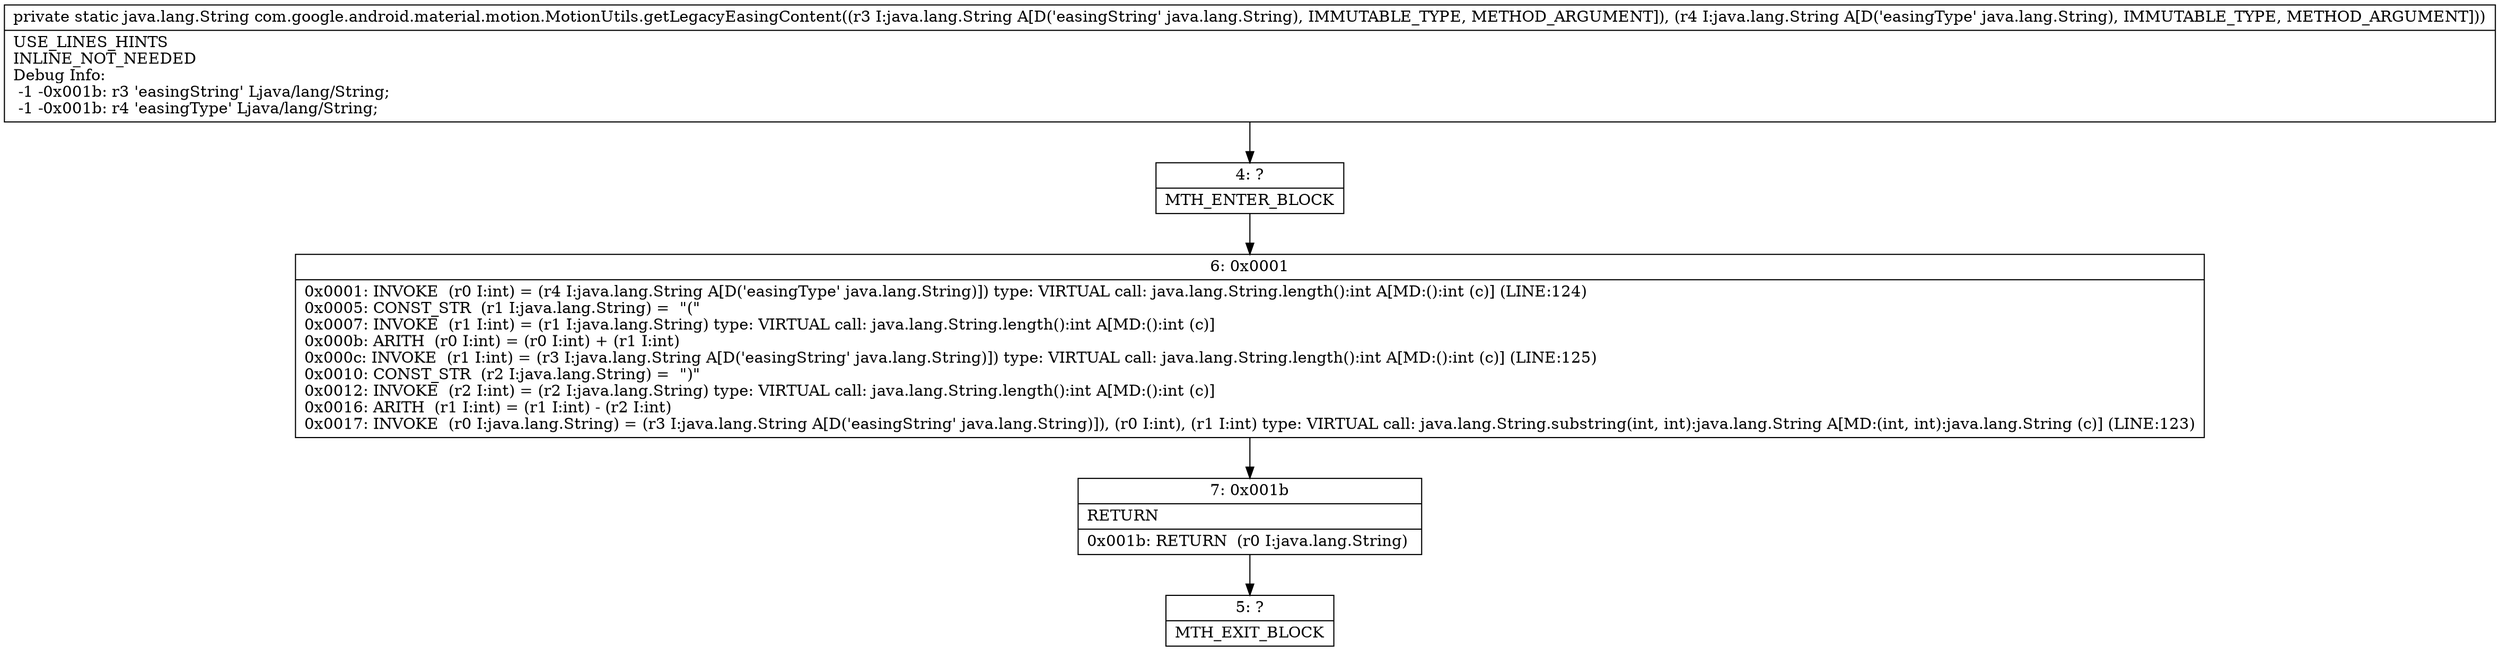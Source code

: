 digraph "CFG forcom.google.android.material.motion.MotionUtils.getLegacyEasingContent(Ljava\/lang\/String;Ljava\/lang\/String;)Ljava\/lang\/String;" {
Node_4 [shape=record,label="{4\:\ ?|MTH_ENTER_BLOCK\l}"];
Node_6 [shape=record,label="{6\:\ 0x0001|0x0001: INVOKE  (r0 I:int) = (r4 I:java.lang.String A[D('easingType' java.lang.String)]) type: VIRTUAL call: java.lang.String.length():int A[MD:():int (c)] (LINE:124)\l0x0005: CONST_STR  (r1 I:java.lang.String) =  \"(\" \l0x0007: INVOKE  (r1 I:int) = (r1 I:java.lang.String) type: VIRTUAL call: java.lang.String.length():int A[MD:():int (c)]\l0x000b: ARITH  (r0 I:int) = (r0 I:int) + (r1 I:int) \l0x000c: INVOKE  (r1 I:int) = (r3 I:java.lang.String A[D('easingString' java.lang.String)]) type: VIRTUAL call: java.lang.String.length():int A[MD:():int (c)] (LINE:125)\l0x0010: CONST_STR  (r2 I:java.lang.String) =  \")\" \l0x0012: INVOKE  (r2 I:int) = (r2 I:java.lang.String) type: VIRTUAL call: java.lang.String.length():int A[MD:():int (c)]\l0x0016: ARITH  (r1 I:int) = (r1 I:int) \- (r2 I:int) \l0x0017: INVOKE  (r0 I:java.lang.String) = (r3 I:java.lang.String A[D('easingString' java.lang.String)]), (r0 I:int), (r1 I:int) type: VIRTUAL call: java.lang.String.substring(int, int):java.lang.String A[MD:(int, int):java.lang.String (c)] (LINE:123)\l}"];
Node_7 [shape=record,label="{7\:\ 0x001b|RETURN\l|0x001b: RETURN  (r0 I:java.lang.String) \l}"];
Node_5 [shape=record,label="{5\:\ ?|MTH_EXIT_BLOCK\l}"];
MethodNode[shape=record,label="{private static java.lang.String com.google.android.material.motion.MotionUtils.getLegacyEasingContent((r3 I:java.lang.String A[D('easingString' java.lang.String), IMMUTABLE_TYPE, METHOD_ARGUMENT]), (r4 I:java.lang.String A[D('easingType' java.lang.String), IMMUTABLE_TYPE, METHOD_ARGUMENT]))  | USE_LINES_HINTS\lINLINE_NOT_NEEDED\lDebug Info:\l  \-1 \-0x001b: r3 'easingString' Ljava\/lang\/String;\l  \-1 \-0x001b: r4 'easingType' Ljava\/lang\/String;\l}"];
MethodNode -> Node_4;Node_4 -> Node_6;
Node_6 -> Node_7;
Node_7 -> Node_5;
}

